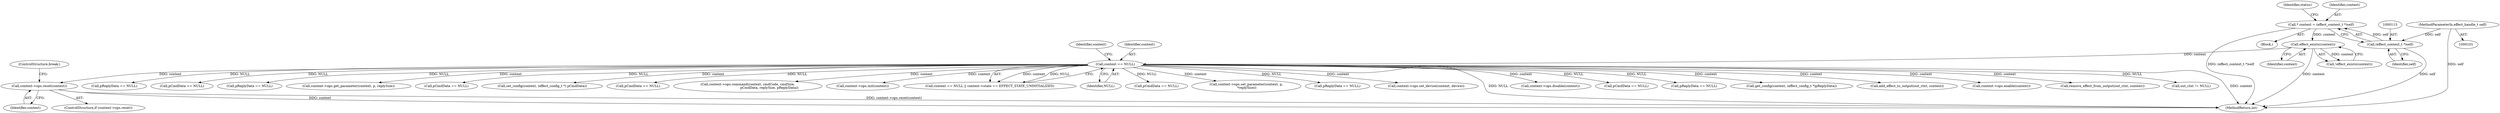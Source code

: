 digraph "0_Android_073a80800f341325932c66818ce4302b312909a4@pointer" {
"1000268" [label="(Call,context->ops.reset(context))"];
"1000135" [label="(Call,context == NULL)"];
"1000125" [label="(Call,effect_exists(context))"];
"1000110" [label="(Call,* context = (effect_context_t *)self)"];
"1000112" [label="(Call,(effect_context_t *)self)"];
"1000102" [label="(MethodParameterIn,effect_handle_t self)"];
"1000363" [label="(Call,context->ops.disable(context))"];
"1000262" [label="(ControlStructure,if (context->ops.reset))"];
"1000140" [label="(Identifier,context)"];
"1000125" [label="(Call,effect_exists(context))"];
"1000110" [label="(Call,* context = (effect_context_t *)self)"];
"1000270" [label="(ControlStructure,break;)"];
"1000479" [label="(Call,pCmdData == NULL)"];
"1000155" [label="(Call,pReplyData == NULL)"];
"1000102" [label="(MethodParameterIn,effect_handle_t self)"];
"1000136" [label="(Identifier,context)"];
"1000255" [label="(Call,get_config(context, (effect_config_t *)pReplyData))"];
"1000684" [label="(Call,add_effect_to_output(out_ctxt, context))"];
"1000112" [label="(Call,(effect_context_t *)self)"];
"1000311" [label="(Call,context->ops.enable(context))"];
"1000664" [label="(Call,remove_effect_from_output(out_ctxt, context))"];
"1000661" [label="(Call,out_ctxt != NULL)"];
"1000230" [label="(Call,pReplyData == NULL)"];
"1000551" [label="(Call,pCmdData == NULL)"];
"1000269" [label="(Identifier,context)"];
"1000326" [label="(Call,pReplyData == NULL)"];
"1000470" [label="(Call,context->ops.get_parameter(context, p, replySize))"];
"1000114" [label="(Identifier,self)"];
"1000268" [label="(Call,context->ops.reset(context))"];
"1000135" [label="(Call,context == NULL)"];
"1000124" [label="(Call,!effect_exists(context))"];
"1000118" [label="(Identifier,status)"];
"1000126" [label="(Identifier,context)"];
"1000596" [label="(Call,pCmdData == NULL)"];
"1000221" [label="(Call,set_config(context, (effect_config_t *) pCmdData))"];
"1000379" [label="(Call,pCmdData == NULL)"];
"1000701" [label="(Call,context->ops.command(context, cmdCode, cmdSize,\n                                          pCmdData, replySize, pReplyData))"];
"1000111" [label="(Identifier,context)"];
"1000108" [label="(Block,)"];
"1000180" [label="(Call,context->ops.init(context))"];
"1000134" [label="(Call,context == NULL || context->state == EFFECT_STATE_UNINITIALIZED)"];
"1000137" [label="(Identifier,NULL)"];
"1000193" [label="(Call,pCmdData == NULL)"];
"1000538" [label="(Call,context->ops.set_parameter(context, p,\n *replySize))"];
"1000725" [label="(MethodReturn,int)"];
"1000274" [label="(Call,pReplyData == NULL)"];
"1000579" [label="(Call,context->ops.set_device(context, device))"];
"1000268" -> "1000262"  [label="AST: "];
"1000268" -> "1000269"  [label="CFG: "];
"1000269" -> "1000268"  [label="AST: "];
"1000270" -> "1000268"  [label="CFG: "];
"1000268" -> "1000725"  [label="DDG: context"];
"1000268" -> "1000725"  [label="DDG: context->ops.reset(context)"];
"1000135" -> "1000268"  [label="DDG: context"];
"1000135" -> "1000134"  [label="AST: "];
"1000135" -> "1000137"  [label="CFG: "];
"1000136" -> "1000135"  [label="AST: "];
"1000137" -> "1000135"  [label="AST: "];
"1000140" -> "1000135"  [label="CFG: "];
"1000134" -> "1000135"  [label="CFG: "];
"1000135" -> "1000725"  [label="DDG: context"];
"1000135" -> "1000725"  [label="DDG: NULL"];
"1000135" -> "1000134"  [label="DDG: context"];
"1000135" -> "1000134"  [label="DDG: NULL"];
"1000125" -> "1000135"  [label="DDG: context"];
"1000135" -> "1000155"  [label="DDG: NULL"];
"1000135" -> "1000180"  [label="DDG: context"];
"1000135" -> "1000193"  [label="DDG: NULL"];
"1000135" -> "1000221"  [label="DDG: context"];
"1000135" -> "1000230"  [label="DDG: NULL"];
"1000135" -> "1000255"  [label="DDG: context"];
"1000135" -> "1000274"  [label="DDG: NULL"];
"1000135" -> "1000311"  [label="DDG: context"];
"1000135" -> "1000326"  [label="DDG: NULL"];
"1000135" -> "1000363"  [label="DDG: context"];
"1000135" -> "1000379"  [label="DDG: NULL"];
"1000135" -> "1000470"  [label="DDG: context"];
"1000135" -> "1000479"  [label="DDG: NULL"];
"1000135" -> "1000538"  [label="DDG: context"];
"1000135" -> "1000551"  [label="DDG: NULL"];
"1000135" -> "1000579"  [label="DDG: context"];
"1000135" -> "1000596"  [label="DDG: NULL"];
"1000135" -> "1000661"  [label="DDG: NULL"];
"1000135" -> "1000664"  [label="DDG: context"];
"1000135" -> "1000684"  [label="DDG: context"];
"1000135" -> "1000701"  [label="DDG: context"];
"1000125" -> "1000124"  [label="AST: "];
"1000125" -> "1000126"  [label="CFG: "];
"1000126" -> "1000125"  [label="AST: "];
"1000124" -> "1000125"  [label="CFG: "];
"1000125" -> "1000725"  [label="DDG: context"];
"1000125" -> "1000124"  [label="DDG: context"];
"1000110" -> "1000125"  [label="DDG: context"];
"1000110" -> "1000108"  [label="AST: "];
"1000110" -> "1000112"  [label="CFG: "];
"1000111" -> "1000110"  [label="AST: "];
"1000112" -> "1000110"  [label="AST: "];
"1000118" -> "1000110"  [label="CFG: "];
"1000110" -> "1000725"  [label="DDG: (effect_context_t *)self"];
"1000112" -> "1000110"  [label="DDG: self"];
"1000112" -> "1000114"  [label="CFG: "];
"1000113" -> "1000112"  [label="AST: "];
"1000114" -> "1000112"  [label="AST: "];
"1000112" -> "1000725"  [label="DDG: self"];
"1000102" -> "1000112"  [label="DDG: self"];
"1000102" -> "1000101"  [label="AST: "];
"1000102" -> "1000725"  [label="DDG: self"];
}
